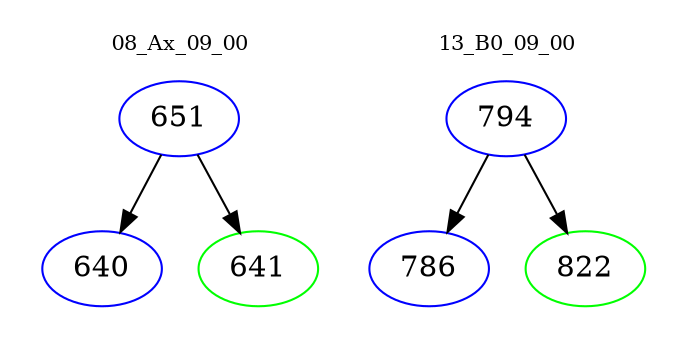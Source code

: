 digraph{
subgraph cluster_0 {
color = white
label = "08_Ax_09_00";
fontsize=10;
T0_651 [label="651", color="blue"]
T0_651 -> T0_640 [color="black"]
T0_640 [label="640", color="blue"]
T0_651 -> T0_641 [color="black"]
T0_641 [label="641", color="green"]
}
subgraph cluster_1 {
color = white
label = "13_B0_09_00";
fontsize=10;
T1_794 [label="794", color="blue"]
T1_794 -> T1_786 [color="black"]
T1_786 [label="786", color="blue"]
T1_794 -> T1_822 [color="black"]
T1_822 [label="822", color="green"]
}
}

